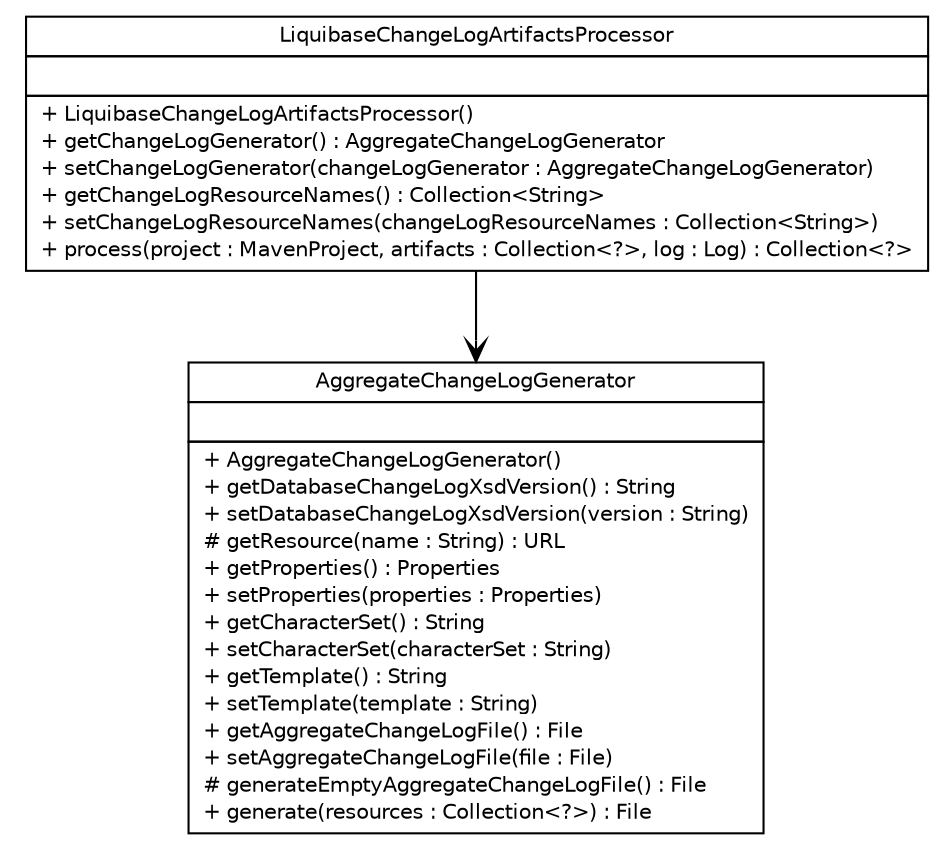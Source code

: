 #!/usr/local/bin/dot
#
# Class diagram 
# Generated by UMLGraph version R5_6-24-gf6e263 (http://www.umlgraph.org/)
#

digraph G {
	edge [fontname="Helvetica",fontsize=10,labelfontname="Helvetica",labelfontsize=10];
	node [fontname="Helvetica",fontsize=10,shape=plaintext];
	nodesep=0.25;
	ranksep=0.5;
	// com.edugility.maven.liquibase.LiquibaseChangeLogArtifactsProcessor
	c0 [label=<<table title="com.edugility.maven.liquibase.LiquibaseChangeLogArtifactsProcessor" border="0" cellborder="1" cellspacing="0" cellpadding="2" port="p" href="./LiquibaseChangeLogArtifactsProcessor.html">
		<tr><td><table border="0" cellspacing="0" cellpadding="1">
<tr><td align="center" balign="center"> LiquibaseChangeLogArtifactsProcessor </td></tr>
		</table></td></tr>
		<tr><td><table border="0" cellspacing="0" cellpadding="1">
<tr><td align="left" balign="left">  </td></tr>
		</table></td></tr>
		<tr><td><table border="0" cellspacing="0" cellpadding="1">
<tr><td align="left" balign="left"> + LiquibaseChangeLogArtifactsProcessor() </td></tr>
<tr><td align="left" balign="left"> + getChangeLogGenerator() : AggregateChangeLogGenerator </td></tr>
<tr><td align="left" balign="left"> + setChangeLogGenerator(changeLogGenerator : AggregateChangeLogGenerator) </td></tr>
<tr><td align="left" balign="left"> + getChangeLogResourceNames() : Collection&lt;String&gt; </td></tr>
<tr><td align="left" balign="left"> + setChangeLogResourceNames(changeLogResourceNames : Collection&lt;String&gt;) </td></tr>
<tr><td align="left" balign="left"> + process(project : MavenProject, artifacts : Collection&lt;?&gt;, log : Log) : Collection&lt;?&gt; </td></tr>
		</table></td></tr>
		</table>>, URL="./LiquibaseChangeLogArtifactsProcessor.html", fontname="Helvetica", fontcolor="black", fontsize=10.0];
	// com.edugility.maven.liquibase.AggregateChangeLogGenerator
	c1 [label=<<table title="com.edugility.maven.liquibase.AggregateChangeLogGenerator" border="0" cellborder="1" cellspacing="0" cellpadding="2" port="p" href="./AggregateChangeLogGenerator.html">
		<tr><td><table border="0" cellspacing="0" cellpadding="1">
<tr><td align="center" balign="center"> AggregateChangeLogGenerator </td></tr>
		</table></td></tr>
		<tr><td><table border="0" cellspacing="0" cellpadding="1">
<tr><td align="left" balign="left">  </td></tr>
		</table></td></tr>
		<tr><td><table border="0" cellspacing="0" cellpadding="1">
<tr><td align="left" balign="left"> + AggregateChangeLogGenerator() </td></tr>
<tr><td align="left" balign="left"> + getDatabaseChangeLogXsdVersion() : String </td></tr>
<tr><td align="left" balign="left"> + setDatabaseChangeLogXsdVersion(version : String) </td></tr>
<tr><td align="left" balign="left"> # getResource(name : String) : URL </td></tr>
<tr><td align="left" balign="left"> + getProperties() : Properties </td></tr>
<tr><td align="left" balign="left"> + setProperties(properties : Properties) </td></tr>
<tr><td align="left" balign="left"> + getCharacterSet() : String </td></tr>
<tr><td align="left" balign="left"> + setCharacterSet(characterSet : String) </td></tr>
<tr><td align="left" balign="left"> + getTemplate() : String </td></tr>
<tr><td align="left" balign="left"> + setTemplate(template : String) </td></tr>
<tr><td align="left" balign="left"> + getAggregateChangeLogFile() : File </td></tr>
<tr><td align="left" balign="left"> + setAggregateChangeLogFile(file : File) </td></tr>
<tr><td align="left" balign="left"> # generateEmptyAggregateChangeLogFile() : File </td></tr>
<tr><td align="left" balign="left"> + generate(resources : Collection&lt;?&gt;) : File </td></tr>
		</table></td></tr>
		</table>>, URL="./AggregateChangeLogGenerator.html", fontname="Helvetica", fontcolor="black", fontsize=10.0];
	// com.edugility.maven.liquibase.LiquibaseChangeLogArtifactsProcessor NAVASSOC com.edugility.maven.liquibase.AggregateChangeLogGenerator
	c0:p -> c1:p [taillabel="", label="", headlabel="", fontname="Helvetica", fontcolor="black", fontsize=10.0, color="black", arrowhead=open];
}

